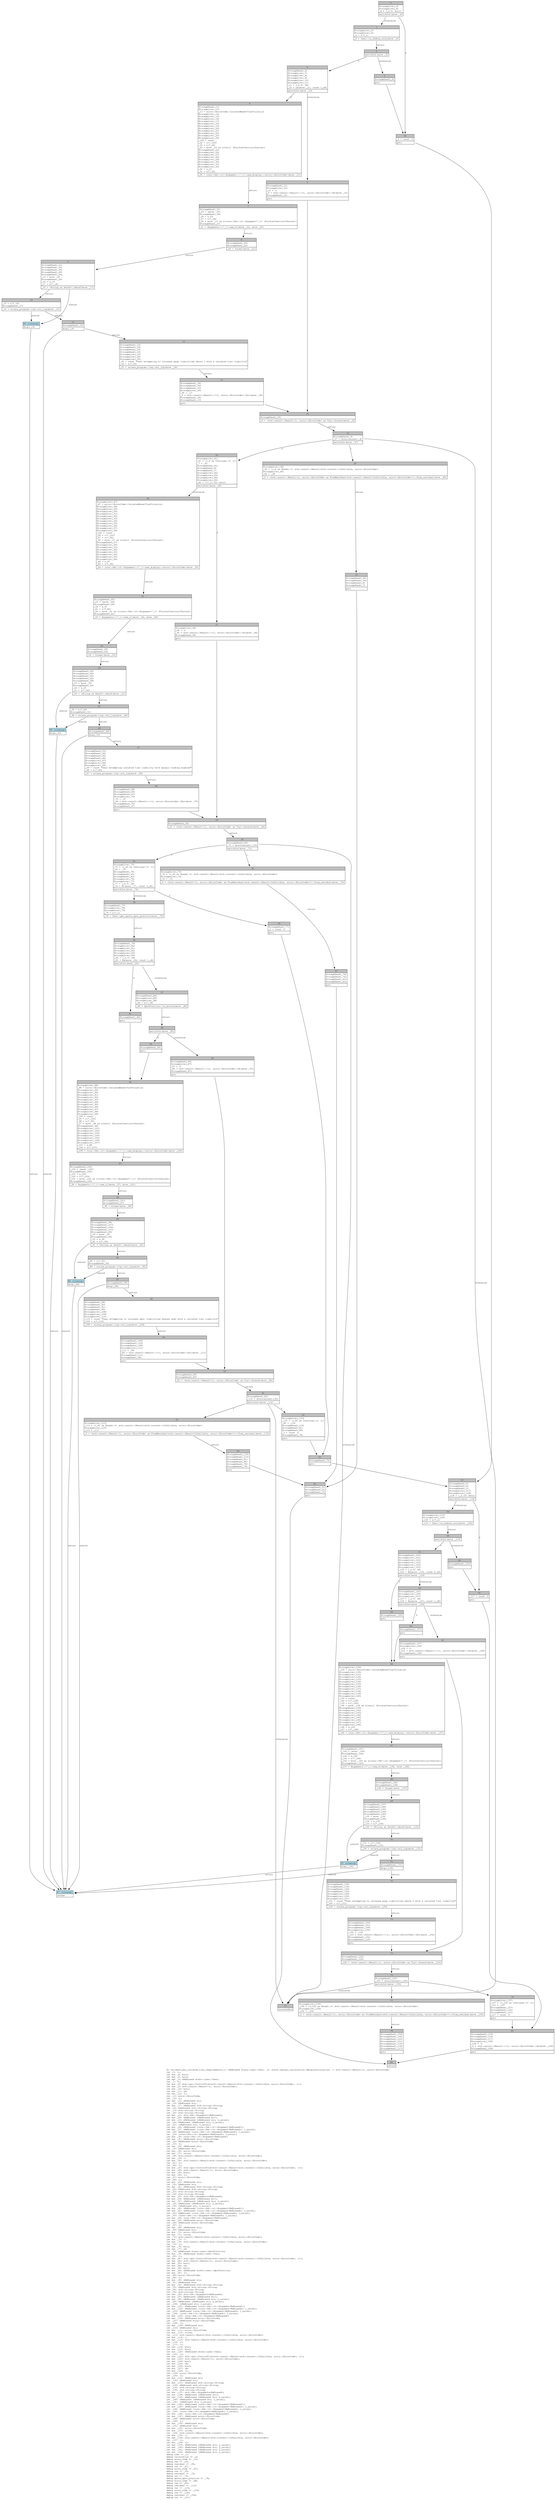 digraph Mir_0_2465 {
    graph [fontname="Courier, monospace"];
    node [fontname="Courier, monospace"];
    edge [fontname="Courier, monospace"];
    label=<fn validate_any_isolated_tier_requirements(_1: &amp;ReErased state::user::User, _2: state::margin_calculation::MarginCalculation) -&gt; std::result::Result&lt;(), error::ErrorCode&gt;<br align="left"/>let _3: ();<br align="left"/>let mut _4: bool;<br align="left"/>let mut _5: bool;<br align="left"/>let mut _6: &amp;ReErased state::user::User;<br align="left"/>let _7: ();<br align="left"/>let mut _8: std::ops::ControlFlow&lt;std::result::Result&lt;std::convert::Infallible, error::ErrorCode&gt;, ()&gt;;<br align="left"/>let mut _9: std::result::Result&lt;(), error::ErrorCode&gt;;<br align="left"/>let mut _10: bool;<br align="left"/>let mut _11: u8;<br align="left"/>let mut _12: ();<br align="left"/>let _13: error::ErrorCode;<br align="left"/>let _14: ();<br align="left"/>let mut _15: &amp;ReErased str;<br align="left"/>let _16: &amp;ReErased str;<br align="left"/>let mut _17: &amp;ReErased std::string::String;<br align="left"/>let _18: &amp;ReErased std::string::String;<br align="left"/>let _19: std::string::String;<br align="left"/>let _20: std::string::String;<br align="left"/>let mut _21: std::fmt::Arguments&lt;ReErased&gt;;<br align="left"/>let mut _22: &amp;ReErased [&amp;ReErased str];<br align="left"/>let mut _23: &amp;ReErased [&amp;ReErased str; 2_usize];<br align="left"/>let _24: &amp;ReErased [&amp;ReErased str; 2_usize];<br align="left"/>let _25: [&amp;ReErased str; 2_usize];<br align="left"/>let mut _26: &amp;ReErased [core::fmt::rt::Argument&lt;ReErased&gt;];<br align="left"/>let mut _27: &amp;ReErased [core::fmt::rt::Argument&lt;ReErased&gt;; 1_usize];<br align="left"/>let _28: &amp;ReErased [core::fmt::rt::Argument&lt;ReErased&gt;; 1_usize];<br align="left"/>let _29: [core::fmt::rt::Argument&lt;ReErased&gt;; 1_usize];<br align="left"/>let mut _30: core::fmt::rt::Argument&lt;ReErased&gt;;<br align="left"/>let mut _31: &amp;ReErased error::ErrorCode;<br align="left"/>let _32: &amp;ReErased error::ErrorCode;<br align="left"/>let _33: ();<br align="left"/>let mut _34: &amp;ReErased str;<br align="left"/>let _35: &amp;ReErased str;<br align="left"/>let mut _36: error::ErrorCode;<br align="left"/>let mut _37: isize;<br align="left"/>let _38: std::result::Result&lt;std::convert::Infallible, error::ErrorCode&gt;;<br align="left"/>let mut _39: !;<br align="left"/>let mut _40: std::result::Result&lt;std::convert::Infallible, error::ErrorCode&gt;;<br align="left"/>let _41: ();<br align="left"/>let _42: ();<br align="left"/>let mut _43: std::ops::ControlFlow&lt;std::result::Result&lt;std::convert::Infallible, error::ErrorCode&gt;, ()&gt;;<br align="left"/>let mut _44: std::result::Result&lt;(), error::ErrorCode&gt;;<br align="left"/>let mut _45: bool;<br align="left"/>let mut _46: ();<br align="left"/>let _47: error::ErrorCode;<br align="left"/>let _48: ();<br align="left"/>let mut _49: &amp;ReErased str;<br align="left"/>let _50: &amp;ReErased str;<br align="left"/>let mut _51: &amp;ReErased std::string::String;<br align="left"/>let _52: &amp;ReErased std::string::String;<br align="left"/>let _53: std::string::String;<br align="left"/>let _54: std::string::String;<br align="left"/>let mut _55: std::fmt::Arguments&lt;ReErased&gt;;<br align="left"/>let mut _56: &amp;ReErased [&amp;ReErased str];<br align="left"/>let mut _57: &amp;ReErased [&amp;ReErased str; 2_usize];<br align="left"/>let _58: &amp;ReErased [&amp;ReErased str; 2_usize];<br align="left"/>let _59: [&amp;ReErased str; 2_usize];<br align="left"/>let mut _60: &amp;ReErased [core::fmt::rt::Argument&lt;ReErased&gt;];<br align="left"/>let mut _61: &amp;ReErased [core::fmt::rt::Argument&lt;ReErased&gt;; 1_usize];<br align="left"/>let _62: &amp;ReErased [core::fmt::rt::Argument&lt;ReErased&gt;; 1_usize];<br align="left"/>let _63: [core::fmt::rt::Argument&lt;ReErased&gt;; 1_usize];<br align="left"/>let mut _64: core::fmt::rt::Argument&lt;ReErased&gt;;<br align="left"/>let mut _65: &amp;ReErased error::ErrorCode;<br align="left"/>let _66: &amp;ReErased error::ErrorCode;<br align="left"/>let _67: ();<br align="left"/>let mut _68: &amp;ReErased str;<br align="left"/>let _69: &amp;ReErased str;<br align="left"/>let mut _70: error::ErrorCode;<br align="left"/>let mut _71: isize;<br align="left"/>let _72: std::result::Result&lt;std::convert::Infallible, error::ErrorCode&gt;;<br align="left"/>let mut _73: !;<br align="left"/>let mut _74: std::result::Result&lt;std::convert::Infallible, error::ErrorCode&gt;;<br align="left"/>let _75: ();<br align="left"/>let mut _76: bool;<br align="left"/>let mut _77: u8;<br align="left"/>let _78: &amp;ReErased state::user::SpotPosition;<br align="left"/>let mut _79: &amp;ReErased state::user::User;<br align="left"/>let _80: ();<br align="left"/>let mut _81: std::ops::ControlFlow&lt;std::result::Result&lt;std::convert::Infallible, error::ErrorCode&gt;, ()&gt;;<br align="left"/>let mut _82: std::result::Result&lt;(), error::ErrorCode&gt;;<br align="left"/>let mut _83: bool;<br align="left"/>let mut _84: u8;<br align="left"/>let mut _85: bool;<br align="left"/>let mut _86: &amp;ReErased state::user::SpotPosition;<br align="left"/>let mut _87: ();<br align="left"/>let _88: error::ErrorCode;<br align="left"/>let _89: ();<br align="left"/>let mut _90: &amp;ReErased str;<br align="left"/>let _91: &amp;ReErased str;<br align="left"/>let mut _92: &amp;ReErased std::string::String;<br align="left"/>let _93: &amp;ReErased std::string::String;<br align="left"/>let _94: std::string::String;<br align="left"/>let _95: std::string::String;<br align="left"/>let mut _96: std::fmt::Arguments&lt;ReErased&gt;;<br align="left"/>let mut _97: &amp;ReErased [&amp;ReErased str];<br align="left"/>let mut _98: &amp;ReErased [&amp;ReErased str; 2_usize];<br align="left"/>let _99: &amp;ReErased [&amp;ReErased str; 2_usize];<br align="left"/>let _100: [&amp;ReErased str; 2_usize];<br align="left"/>let mut _101: &amp;ReErased [core::fmt::rt::Argument&lt;ReErased&gt;];<br align="left"/>let mut _102: &amp;ReErased [core::fmt::rt::Argument&lt;ReErased&gt;; 1_usize];<br align="left"/>let _103: &amp;ReErased [core::fmt::rt::Argument&lt;ReErased&gt;; 1_usize];<br align="left"/>let _104: [core::fmt::rt::Argument&lt;ReErased&gt;; 1_usize];<br align="left"/>let mut _105: core::fmt::rt::Argument&lt;ReErased&gt;;<br align="left"/>let mut _106: &amp;ReErased error::ErrorCode;<br align="left"/>let _107: &amp;ReErased error::ErrorCode;<br align="left"/>let _108: ();<br align="left"/>let mut _109: &amp;ReErased str;<br align="left"/>let _110: &amp;ReErased str;<br align="left"/>let mut _111: error::ErrorCode;<br align="left"/>let mut _112: isize;<br align="left"/>let _113: std::result::Result&lt;std::convert::Infallible, error::ErrorCode&gt;;<br align="left"/>let mut _114: !;<br align="left"/>let mut _115: std::result::Result&lt;std::convert::Infallible, error::ErrorCode&gt;;<br align="left"/>let _116: ();<br align="left"/>let _117: ();<br align="left"/>let mut _118: bool;<br align="left"/>let mut _119: bool;<br align="left"/>let mut _120: &amp;ReErased state::user::User;<br align="left"/>let _121: ();<br align="left"/>let mut _122: std::ops::ControlFlow&lt;std::result::Result&lt;std::convert::Infallible, error::ErrorCode&gt;, ()&gt;;<br align="left"/>let mut _123: std::result::Result&lt;(), error::ErrorCode&gt;;<br align="left"/>let mut _124: bool;<br align="left"/>let mut _125: u8;<br align="left"/>let mut _126: bool;<br align="left"/>let mut _127: u8;<br align="left"/>let mut _128: ();<br align="left"/>let _129: error::ErrorCode;<br align="left"/>let _130: ();<br align="left"/>let mut _131: &amp;ReErased str;<br align="left"/>let _132: &amp;ReErased str;<br align="left"/>let mut _133: &amp;ReErased std::string::String;<br align="left"/>let _134: &amp;ReErased std::string::String;<br align="left"/>let _135: std::string::String;<br align="left"/>let _136: std::string::String;<br align="left"/>let mut _137: std::fmt::Arguments&lt;ReErased&gt;;<br align="left"/>let mut _138: &amp;ReErased [&amp;ReErased str];<br align="left"/>let mut _139: &amp;ReErased [&amp;ReErased str; 2_usize];<br align="left"/>let _140: &amp;ReErased [&amp;ReErased str; 2_usize];<br align="left"/>let _141: [&amp;ReErased str; 2_usize];<br align="left"/>let mut _142: &amp;ReErased [core::fmt::rt::Argument&lt;ReErased&gt;];<br align="left"/>let mut _143: &amp;ReErased [core::fmt::rt::Argument&lt;ReErased&gt;; 1_usize];<br align="left"/>let _144: &amp;ReErased [core::fmt::rt::Argument&lt;ReErased&gt;; 1_usize];<br align="left"/>let _145: [core::fmt::rt::Argument&lt;ReErased&gt;; 1_usize];<br align="left"/>let mut _146: core::fmt::rt::Argument&lt;ReErased&gt;;<br align="left"/>let mut _147: &amp;ReErased error::ErrorCode;<br align="left"/>let _148: &amp;ReErased error::ErrorCode;<br align="left"/>let _149: ();<br align="left"/>let mut _150: &amp;ReErased str;<br align="left"/>let _151: &amp;ReErased str;<br align="left"/>let mut _152: error::ErrorCode;<br align="left"/>let mut _153: isize;<br align="left"/>let _154: std::result::Result&lt;std::convert::Infallible, error::ErrorCode&gt;;<br align="left"/>let mut _155: !;<br align="left"/>let mut _156: std::result::Result&lt;std::convert::Infallible, error::ErrorCode&gt;;<br align="left"/>let _157: ();<br align="left"/>let mut _158: ();<br align="left"/>let mut _159: &amp;ReErased [&amp;ReErased str; 2_usize];<br align="left"/>let mut _160: &amp;ReErased [&amp;ReErased str; 2_usize];<br align="left"/>let mut _161: &amp;ReErased [&amp;ReErased str; 2_usize];<br align="left"/>let mut _162: &amp;ReErased [&amp;ReErased str; 2_usize];<br align="left"/>debug user =&gt; _1;<br align="left"/>debug calculation =&gt; _2;<br align="left"/>debug error_code =&gt; _13;<br align="left"/>debug res =&gt; _20;<br align="left"/>debug residual =&gt; _38;<br align="left"/>debug val =&gt; _41;<br align="left"/>debug error_code =&gt; _47;<br align="left"/>debug res =&gt; _54;<br align="left"/>debug residual =&gt; _72;<br align="left"/>debug val =&gt; _75;<br align="left"/>debug quote_spot_position =&gt; _78;<br align="left"/>debug error_code =&gt; _88;<br align="left"/>debug res =&gt; _95;<br align="left"/>debug residual =&gt; _113;<br align="left"/>debug val =&gt; _116;<br align="left"/>debug error_code =&gt; _129;<br align="left"/>debug res =&gt; _136;<br align="left"/>debug residual =&gt; _154;<br align="left"/>debug val =&gt; _157;<br align="left"/>>;
    bb0__0_2465 [shape="none", label=<<table border="0" cellborder="1" cellspacing="0"><tr><td bgcolor="gray" align="center" colspan="1">0</td></tr><tr><td align="left" balign="left">StorageLive(_3)<br/>StorageLive(_4)<br/>_4 = (_2.9: bool)<br/></td></tr><tr><td align="left">switchInt(move _4)</td></tr></table>>];
    bb1__0_2465 [shape="none", label=<<table border="0" cellborder="1" cellspacing="0"><tr><td bgcolor="gray" align="center" colspan="1">1</td></tr><tr><td align="left" balign="left">StorageLive(_5)<br/>StorageLive(_6)<br/>_6 = &amp;(*_1)<br/></td></tr><tr><td align="left">_5 = User::is_reduce_only(move _6)</td></tr></table>>];
    bb2__0_2465 [shape="none", label=<<table border="0" cellborder="1" cellspacing="0"><tr><td bgcolor="gray" align="center" colspan="1">2</td></tr><tr><td align="left">switchInt(move _5)</td></tr></table>>];
    bb3__0_2465 [shape="none", label=<<table border="0" cellborder="1" cellspacing="0"><tr><td bgcolor="gray" align="center" colspan="1">3</td></tr><tr><td align="left" balign="left">StorageDead(_6)<br/></td></tr><tr><td align="left">goto</td></tr></table>>];
    bb4__0_2465 [shape="none", label=<<table border="0" cellborder="1" cellspacing="0"><tr><td bgcolor="gray" align="center" colspan="1">4</td></tr><tr><td align="left" balign="left">StorageDead(_6)<br/>StorageLive(_7)<br/>StorageLive(_8)<br/>StorageLive(_9)<br/>StorageLive(_10)<br/>StorageLive(_11)<br/>_11 = (_2.6: u8)<br/>_10 = Le(move _11, const 1_u8)<br/></td></tr><tr><td align="left">switchInt(move _10)</td></tr></table>>];
    bb5__0_2465 [shape="none", label=<<table border="0" cellborder="1" cellspacing="0"><tr><td bgcolor="gray" align="center" colspan="1">5</td></tr><tr><td align="left" balign="left">StorageDead(_11)<br/>StorageLive(_12)<br/>_12 = ()<br/>_9 = std::result::Result::&lt;(), error::ErrorCode&gt;::Ok(move _12)<br/>StorageDead(_12)<br/></td></tr><tr><td align="left">goto</td></tr></table>>];
    bb6__0_2465 [shape="none", label=<<table border="0" cellborder="1" cellspacing="0"><tr><td bgcolor="gray" align="center" colspan="1">6</td></tr><tr><td align="left" balign="left">StorageDead(_11)<br/>StorageLive(_13)<br/>_13 = error::ErrorCode::IsolatedAssetTierViolation<br/>StorageLive(_14)<br/>StorageLive(_15)<br/>StorageLive(_16)<br/>StorageLive(_17)<br/>StorageLive(_18)<br/>StorageLive(_19)<br/>StorageLive(_20)<br/>StorageLive(_21)<br/>StorageLive(_22)<br/>StorageLive(_23)<br/>StorageLive(_24)<br/>_162 = const _<br/>_24 = &amp;(*_162)<br/>_23 = &amp;(*_24)<br/>_22 = move _23 as &amp;[&amp;str] (PointerCoercion(Unsize))<br/>StorageDead(_23)<br/>StorageLive(_26)<br/>StorageLive(_27)<br/>StorageLive(_28)<br/>StorageLive(_29)<br/>StorageLive(_30)<br/>StorageLive(_31)<br/>StorageLive(_32)<br/>_32 = &amp;_13<br/>_31 = &amp;(*_32)<br/></td></tr><tr><td align="left">_30 = core::fmt::rt::Argument::&lt;'_&gt;::new_display::&lt;error::ErrorCode&gt;(move _31)</td></tr></table>>];
    bb7__0_2465 [shape="none", label=<<table border="0" cellborder="1" cellspacing="0"><tr><td bgcolor="gray" align="center" colspan="1">7</td></tr><tr><td align="left" balign="left">StorageDead(_31)<br/>_29 = [move _30]<br/>StorageDead(_30)<br/>_28 = &amp;_29<br/>_27 = &amp;(*_28)<br/>_26 = move _27 as &amp;[core::fmt::rt::Argument&lt;'_&gt;] (PointerCoercion(Unsize))<br/>StorageDead(_27)<br/></td></tr><tr><td align="left">_21 = Arguments::&lt;'_&gt;::new_v1(move _22, move _26)</td></tr></table>>];
    bb8__0_2465 [shape="none", label=<<table border="0" cellborder="1" cellspacing="0"><tr><td bgcolor="gray" align="center" colspan="1">8</td></tr><tr><td align="left" balign="left">StorageDead(_26)<br/>StorageDead(_22)<br/></td></tr><tr><td align="left">_20 = format(move _21)</td></tr></table>>];
    bb9__0_2465 [shape="none", label=<<table border="0" cellborder="1" cellspacing="0"><tr><td bgcolor="gray" align="center" colspan="1">9</td></tr><tr><td align="left" balign="left">StorageDead(_21)<br/>StorageDead(_32)<br/>StorageDead(_29)<br/>StorageDead(_28)<br/>StorageDead(_24)<br/>_19 = move _20<br/>StorageDead(_20)<br/>_18 = &amp;_19<br/>_17 = &amp;(*_18)<br/></td></tr><tr><td align="left">_16 = &lt;String as Deref&gt;::deref(move _17)</td></tr></table>>];
    bb10__0_2465 [shape="none", label=<<table border="0" cellborder="1" cellspacing="0"><tr><td bgcolor="gray" align="center" colspan="1">10</td></tr><tr><td align="left" balign="left">_15 = &amp;(*_16)<br/>StorageDead(_17)<br/></td></tr><tr><td align="left">_14 = solana_program::log::sol_log(move _15)</td></tr></table>>];
    bb11__0_2465 [shape="none", label=<<table border="0" cellborder="1" cellspacing="0"><tr><td bgcolor="gray" align="center" colspan="1">11</td></tr><tr><td align="left" balign="left">StorageDead(_15)<br/></td></tr><tr><td align="left">drop(_19)</td></tr></table>>];
    bb12__0_2465 [shape="none", label=<<table border="0" cellborder="1" cellspacing="0"><tr><td bgcolor="gray" align="center" colspan="1">12</td></tr><tr><td align="left" balign="left">StorageDead(_19)<br/>StorageDead(_18)<br/>StorageDead(_16)<br/>StorageDead(_14)<br/>StorageLive(_33)<br/>StorageLive(_34)<br/>StorageLive(_35)<br/>_35 = const &quot;User attempting to increase perp liabilities above 1 with a isolated tier liability&quot;<br/>_34 = &amp;(*_35)<br/></td></tr><tr><td align="left">_33 = solana_program::log::sol_log(move _34)</td></tr></table>>];
    bb13__0_2465 [shape="none", label=<<table border="0" cellborder="1" cellspacing="0"><tr><td bgcolor="gray" align="center" colspan="1">13</td></tr><tr><td align="left" balign="left">StorageDead(_34)<br/>StorageDead(_35)<br/>StorageDead(_33)<br/>StorageLive(_36)<br/>_36 = _13<br/>_9 = std::result::Result::&lt;(), error::ErrorCode&gt;::Err(move _36)<br/>StorageDead(_36)<br/>StorageDead(_13)<br/></td></tr><tr><td align="left">goto</td></tr></table>>];
    bb14__0_2465 [shape="none", label=<<table border="0" cellborder="1" cellspacing="0"><tr><td bgcolor="gray" align="center" colspan="1">14</td></tr><tr><td align="left" balign="left">StorageDead(_10)<br/></td></tr><tr><td align="left">_8 = &lt;std::result::Result&lt;(), error::ErrorCode&gt; as Try&gt;::branch(move _9)</td></tr></table>>];
    bb15__0_2465 [shape="none", label=<<table border="0" cellborder="1" cellspacing="0"><tr><td bgcolor="gray" align="center" colspan="1">15</td></tr><tr><td align="left" balign="left">StorageDead(_9)<br/>_37 = discriminant(_8)<br/></td></tr><tr><td align="left">switchInt(move _37)</td></tr></table>>];
    bb16__0_2465 [shape="none", label=<<table border="0" cellborder="1" cellspacing="0"><tr><td bgcolor="gray" align="center" colspan="1">16</td></tr><tr><td align="left" balign="left">StorageLive(_41)<br/>_41 = ((_8 as Continue).0: ())<br/>_7 = _41<br/>StorageDead(_41)<br/>StorageDead(_8)<br/>StorageDead(_7)<br/>StorageLive(_42)<br/>StorageLive(_43)<br/>StorageLive(_44)<br/>StorageLive(_45)<br/>_45 = ((*_1).20: bool)<br/></td></tr><tr><td align="left">switchInt(move _45)</td></tr></table>>];
    bb17__0_2465 [shape="none", label=<<table border="0" cellborder="1" cellspacing="0"><tr><td bgcolor="gray" align="center" colspan="1">17</td></tr><tr><td align="left">unreachable</td></tr></table>>];
    bb18__0_2465 [shape="none", label=<<table border="0" cellborder="1" cellspacing="0"><tr><td bgcolor="gray" align="center" colspan="1">18</td></tr><tr><td align="left" balign="left">StorageLive(_38)<br/>_38 = ((_8 as Break).0: std::result::Result&lt;std::convert::Infallible, error::ErrorCode&gt;)<br/>StorageLive(_40)<br/>_40 = _38<br/></td></tr><tr><td align="left">_0 = &lt;std::result::Result&lt;(), error::ErrorCode&gt; as FromResidual&lt;std::result::Result&lt;Infallible, error::ErrorCode&gt;&gt;&gt;::from_residual(move _40)</td></tr></table>>];
    bb19__0_2465 [shape="none", label=<<table border="0" cellborder="1" cellspacing="0"><tr><td bgcolor="gray" align="center" colspan="1">19</td></tr><tr><td align="left" balign="left">StorageDead(_40)<br/>StorageDead(_38)<br/>StorageDead(_8)<br/>StorageDead(_7)<br/></td></tr><tr><td align="left">goto</td></tr></table>>];
    bb20__0_2465 [shape="none", label=<<table border="0" cellborder="1" cellspacing="0"><tr><td bgcolor="gray" align="center" colspan="1">20</td></tr><tr><td align="left" balign="left">StorageLive(_47)<br/>_47 = error::ErrorCode::IsolatedAssetTierViolation<br/>StorageLive(_48)<br/>StorageLive(_49)<br/>StorageLive(_50)<br/>StorageLive(_51)<br/>StorageLive(_52)<br/>StorageLive(_53)<br/>StorageLive(_54)<br/>StorageLive(_55)<br/>StorageLive(_56)<br/>StorageLive(_57)<br/>StorageLive(_58)<br/>_161 = const _<br/>_58 = &amp;(*_161)<br/>_57 = &amp;(*_58)<br/>_56 = move _57 as &amp;[&amp;str] (PointerCoercion(Unsize))<br/>StorageDead(_57)<br/>StorageLive(_60)<br/>StorageLive(_61)<br/>StorageLive(_62)<br/>StorageLive(_63)<br/>StorageLive(_64)<br/>StorageLive(_65)<br/>StorageLive(_66)<br/>_66 = &amp;_47<br/>_65 = &amp;(*_66)<br/></td></tr><tr><td align="left">_64 = core::fmt::rt::Argument::&lt;'_&gt;::new_display::&lt;error::ErrorCode&gt;(move _65)</td></tr></table>>];
    bb21__0_2465 [shape="none", label=<<table border="0" cellborder="1" cellspacing="0"><tr><td bgcolor="gray" align="center" colspan="1">21</td></tr><tr><td align="left" balign="left">StorageLive(_46)<br/>_46 = ()<br/>_44 = std::result::Result::&lt;(), error::ErrorCode&gt;::Ok(move _46)<br/>StorageDead(_46)<br/></td></tr><tr><td align="left">goto</td></tr></table>>];
    bb22__0_2465 [shape="none", label=<<table border="0" cellborder="1" cellspacing="0"><tr><td bgcolor="gray" align="center" colspan="1">22</td></tr><tr><td align="left" balign="left">StorageDead(_65)<br/>_63 = [move _64]<br/>StorageDead(_64)<br/>_62 = &amp;_63<br/>_61 = &amp;(*_62)<br/>_60 = move _61 as &amp;[core::fmt::rt::Argument&lt;'_&gt;] (PointerCoercion(Unsize))<br/>StorageDead(_61)<br/></td></tr><tr><td align="left">_55 = Arguments::&lt;'_&gt;::new_v1(move _56, move _60)</td></tr></table>>];
    bb23__0_2465 [shape="none", label=<<table border="0" cellborder="1" cellspacing="0"><tr><td bgcolor="gray" align="center" colspan="1">23</td></tr><tr><td align="left" balign="left">StorageDead(_60)<br/>StorageDead(_56)<br/></td></tr><tr><td align="left">_54 = format(move _55)</td></tr></table>>];
    bb24__0_2465 [shape="none", label=<<table border="0" cellborder="1" cellspacing="0"><tr><td bgcolor="gray" align="center" colspan="1">24</td></tr><tr><td align="left" balign="left">StorageDead(_55)<br/>StorageDead(_66)<br/>StorageDead(_63)<br/>StorageDead(_62)<br/>StorageDead(_58)<br/>_53 = move _54<br/>StorageDead(_54)<br/>_52 = &amp;_53<br/>_51 = &amp;(*_52)<br/></td></tr><tr><td align="left">_50 = &lt;String as Deref&gt;::deref(move _51)</td></tr></table>>];
    bb25__0_2465 [shape="none", label=<<table border="0" cellborder="1" cellspacing="0"><tr><td bgcolor="gray" align="center" colspan="1">25</td></tr><tr><td align="left" balign="left">_49 = &amp;(*_50)<br/>StorageDead(_51)<br/></td></tr><tr><td align="left">_48 = solana_program::log::sol_log(move _49)</td></tr></table>>];
    bb26__0_2465 [shape="none", label=<<table border="0" cellborder="1" cellspacing="0"><tr><td bgcolor="gray" align="center" colspan="1">26</td></tr><tr><td align="left" balign="left">StorageDead(_49)<br/></td></tr><tr><td align="left">drop(_53)</td></tr></table>>];
    bb27__0_2465 [shape="none", label=<<table border="0" cellborder="1" cellspacing="0"><tr><td bgcolor="gray" align="center" colspan="1">27</td></tr><tr><td align="left" balign="left">StorageDead(_53)<br/>StorageDead(_52)<br/>StorageDead(_50)<br/>StorageDead(_48)<br/>StorageLive(_67)<br/>StorageLive(_68)<br/>StorageLive(_69)<br/>_69 = const &quot;User attempting isolated tier liability with margin trading enabled&quot;<br/>_68 = &amp;(*_69)<br/></td></tr><tr><td align="left">_67 = solana_program::log::sol_log(move _68)</td></tr></table>>];
    bb28__0_2465 [shape="none", label=<<table border="0" cellborder="1" cellspacing="0"><tr><td bgcolor="gray" align="center" colspan="1">28</td></tr><tr><td align="left" balign="left">StorageDead(_68)<br/>StorageDead(_69)<br/>StorageDead(_67)<br/>StorageLive(_70)<br/>_70 = _47<br/>_44 = std::result::Result::&lt;(), error::ErrorCode&gt;::Err(move _70)<br/>StorageDead(_70)<br/>StorageDead(_47)<br/></td></tr><tr><td align="left">goto</td></tr></table>>];
    bb29__0_2465 [shape="none", label=<<table border="0" cellborder="1" cellspacing="0"><tr><td bgcolor="gray" align="center" colspan="1">29</td></tr><tr><td align="left" balign="left">StorageDead(_45)<br/></td></tr><tr><td align="left">_43 = &lt;std::result::Result&lt;(), error::ErrorCode&gt; as Try&gt;::branch(move _44)</td></tr></table>>];
    bb30__0_2465 [shape="none", label=<<table border="0" cellborder="1" cellspacing="0"><tr><td bgcolor="gray" align="center" colspan="1">30</td></tr><tr><td align="left" balign="left">StorageDead(_44)<br/>_71 = discriminant(_43)<br/></td></tr><tr><td align="left">switchInt(move _71)</td></tr></table>>];
    bb31__0_2465 [shape="none", label=<<table border="0" cellborder="1" cellspacing="0"><tr><td bgcolor="gray" align="center" colspan="1">31</td></tr><tr><td align="left" balign="left">StorageLive(_75)<br/>_75 = ((_43 as Continue).0: ())<br/>_42 = _75<br/>StorageDead(_75)<br/>StorageDead(_43)<br/>StorageDead(_42)<br/>StorageLive(_76)<br/>StorageLive(_77)<br/>_77 = (_2.5: u8)<br/>_76 = Gt(move _77, const 0_u8)<br/></td></tr><tr><td align="left">switchInt(move _76)</td></tr></table>>];
    bb32__0_2465 [shape="none", label=<<table border="0" cellborder="1" cellspacing="0"><tr><td bgcolor="gray" align="center" colspan="1">32</td></tr><tr><td align="left" balign="left">StorageLive(_72)<br/>_72 = ((_43 as Break).0: std::result::Result&lt;std::convert::Infallible, error::ErrorCode&gt;)<br/>StorageLive(_74)<br/>_74 = _72<br/></td></tr><tr><td align="left">_0 = &lt;std::result::Result&lt;(), error::ErrorCode&gt; as FromResidual&lt;std::result::Result&lt;Infallible, error::ErrorCode&gt;&gt;&gt;::from_residual(move _74)</td></tr></table>>];
    bb33__0_2465 [shape="none", label=<<table border="0" cellborder="1" cellspacing="0"><tr><td bgcolor="gray" align="center" colspan="1">33</td></tr><tr><td align="left" balign="left">StorageDead(_74)<br/>StorageDead(_72)<br/>StorageDead(_43)<br/>StorageDead(_42)<br/></td></tr><tr><td align="left">goto</td></tr></table>>];
    bb34__0_2465 [shape="none", label=<<table border="0" cellborder="1" cellspacing="0"><tr><td bgcolor="gray" align="center" colspan="1">34</td></tr><tr><td align="left" balign="left">StorageDead(_77)<br/>StorageLive(_78)<br/>StorageLive(_79)<br/>_79 = &amp;(*_1)<br/></td></tr><tr><td align="left">_78 = User::get_quote_spot_position(move _79)</td></tr></table>>];
    bb35__0_2465 [shape="none", label=<<table border="0" cellborder="1" cellspacing="0"><tr><td bgcolor="gray" align="center" colspan="1">35</td></tr><tr><td align="left" balign="left">StorageDead(_77)<br/>_3 = const ()<br/></td></tr><tr><td align="left">goto</td></tr></table>>];
    bb36__0_2465 [shape="none", label=<<table border="0" cellborder="1" cellspacing="0"><tr><td bgcolor="gray" align="center" colspan="1">36</td></tr><tr><td align="left" balign="left">StorageDead(_79)<br/>StorageLive(_80)<br/>StorageLive(_81)<br/>StorageLive(_82)<br/>StorageLive(_83)<br/>StorageLive(_84)<br/>_84 = (_2.5: u8)<br/>_83 = Eq(move _84, const 1_u8)<br/></td></tr><tr><td align="left">switchInt(move _83)</td></tr></table>>];
    bb37__0_2465 [shape="none", label=<<table border="0" cellborder="1" cellspacing="0"><tr><td bgcolor="gray" align="center" colspan="1">37</td></tr><tr><td align="left" balign="left">StorageDead(_84)<br/>StorageLive(_85)<br/>StorageLive(_86)<br/>_86 = &amp;(*_78)<br/></td></tr><tr><td align="left">_85 = SpotPosition::is_borrow(move _86)</td></tr></table>>];
    bb38__0_2465 [shape="none", label=<<table border="0" cellborder="1" cellspacing="0"><tr><td bgcolor="gray" align="center" colspan="1">38</td></tr><tr><td align="left">switchInt(move _85)</td></tr></table>>];
    bb39__0_2465 [shape="none", label=<<table border="0" cellborder="1" cellspacing="0"><tr><td bgcolor="gray" align="center" colspan="1">39</td></tr><tr><td align="left" balign="left">StorageDead(_86)<br/>StorageLive(_87)<br/>_87 = ()<br/>_82 = std::result::Result::&lt;(), error::ErrorCode&gt;::Ok(move _87)<br/>StorageDead(_87)<br/></td></tr><tr><td align="left">goto</td></tr></table>>];
    bb40__0_2465 [shape="none", label=<<table border="0" cellborder="1" cellspacing="0"><tr><td bgcolor="gray" align="center" colspan="1">40</td></tr><tr><td align="left" balign="left">StorageDead(_86)<br/></td></tr><tr><td align="left">goto</td></tr></table>>];
    bb41__0_2465 [shape="none", label=<<table border="0" cellborder="1" cellspacing="0"><tr><td bgcolor="gray" align="center" colspan="1">41</td></tr><tr><td align="left" balign="left">StorageDead(_84)<br/></td></tr><tr><td align="left">goto</td></tr></table>>];
    bb42__0_2465 [shape="none", label=<<table border="0" cellborder="1" cellspacing="0"><tr><td bgcolor="gray" align="center" colspan="1">42</td></tr><tr><td align="left" balign="left">StorageLive(_88)<br/>_88 = error::ErrorCode::IsolatedAssetTierViolation<br/>StorageLive(_89)<br/>StorageLive(_90)<br/>StorageLive(_91)<br/>StorageLive(_92)<br/>StorageLive(_93)<br/>StorageLive(_94)<br/>StorageLive(_95)<br/>StorageLive(_96)<br/>StorageLive(_97)<br/>StorageLive(_98)<br/>StorageLive(_99)<br/>_160 = const _<br/>_99 = &amp;(*_160)<br/>_98 = &amp;(*_99)<br/>_97 = move _98 as &amp;[&amp;str] (PointerCoercion(Unsize))<br/>StorageDead(_98)<br/>StorageLive(_101)<br/>StorageLive(_102)<br/>StorageLive(_103)<br/>StorageLive(_104)<br/>StorageLive(_105)<br/>StorageLive(_106)<br/>StorageLive(_107)<br/>_107 = &amp;_88<br/>_106 = &amp;(*_107)<br/></td></tr><tr><td align="left">_105 = core::fmt::rt::Argument::&lt;'_&gt;::new_display::&lt;error::ErrorCode&gt;(move _106)</td></tr></table>>];
    bb43__0_2465 [shape="none", label=<<table border="0" cellborder="1" cellspacing="0"><tr><td bgcolor="gray" align="center" colspan="1">43</td></tr><tr><td align="left" balign="left">StorageDead(_106)<br/>_104 = [move _105]<br/>StorageDead(_105)<br/>_103 = &amp;_104<br/>_102 = &amp;(*_103)<br/>_101 = move _102 as &amp;[core::fmt::rt::Argument&lt;'_&gt;] (PointerCoercion(Unsize))<br/>StorageDead(_102)<br/></td></tr><tr><td align="left">_96 = Arguments::&lt;'_&gt;::new_v1(move _97, move _101)</td></tr></table>>];
    bb44__0_2465 [shape="none", label=<<table border="0" cellborder="1" cellspacing="0"><tr><td bgcolor="gray" align="center" colspan="1">44</td></tr><tr><td align="left" balign="left">StorageDead(_101)<br/>StorageDead(_97)<br/></td></tr><tr><td align="left">_95 = format(move _96)</td></tr></table>>];
    bb45__0_2465 [shape="none", label=<<table border="0" cellborder="1" cellspacing="0"><tr><td bgcolor="gray" align="center" colspan="1">45</td></tr><tr><td align="left" balign="left">StorageDead(_96)<br/>StorageDead(_107)<br/>StorageDead(_104)<br/>StorageDead(_103)<br/>StorageDead(_99)<br/>_94 = move _95<br/>StorageDead(_95)<br/>_93 = &amp;_94<br/>_92 = &amp;(*_93)<br/></td></tr><tr><td align="left">_91 = &lt;String as Deref&gt;::deref(move _92)</td></tr></table>>];
    bb46__0_2465 [shape="none", label=<<table border="0" cellborder="1" cellspacing="0"><tr><td bgcolor="gray" align="center" colspan="1">46</td></tr><tr><td align="left" balign="left">_90 = &amp;(*_91)<br/>StorageDead(_92)<br/></td></tr><tr><td align="left">_89 = solana_program::log::sol_log(move _90)</td></tr></table>>];
    bb47__0_2465 [shape="none", label=<<table border="0" cellborder="1" cellspacing="0"><tr><td bgcolor="gray" align="center" colspan="1">47</td></tr><tr><td align="left" balign="left">StorageDead(_90)<br/></td></tr><tr><td align="left">drop(_94)</td></tr></table>>];
    bb48__0_2465 [shape="none", label=<<table border="0" cellborder="1" cellspacing="0"><tr><td bgcolor="gray" align="center" colspan="1">48</td></tr><tr><td align="left" balign="left">StorageDead(_94)<br/>StorageDead(_93)<br/>StorageDead(_91)<br/>StorageDead(_89)<br/>StorageLive(_108)<br/>StorageLive(_109)<br/>StorageLive(_110)<br/>_110 = const &quot;User attempting to increase spot liabilities beyond usdc with a isolated tier liability&quot;<br/>_109 = &amp;(*_110)<br/></td></tr><tr><td align="left">_108 = solana_program::log::sol_log(move _109)</td></tr></table>>];
    bb49__0_2465 [shape="none", label=<<table border="0" cellborder="1" cellspacing="0"><tr><td bgcolor="gray" align="center" colspan="1">49</td></tr><tr><td align="left" balign="left">StorageDead(_109)<br/>StorageDead(_110)<br/>StorageDead(_108)<br/>StorageLive(_111)<br/>_111 = _88<br/>_82 = std::result::Result::&lt;(), error::ErrorCode&gt;::Err(move _111)<br/>StorageDead(_111)<br/>StorageDead(_88)<br/></td></tr><tr><td align="left">goto</td></tr></table>>];
    bb50__0_2465 [shape="none", label=<<table border="0" cellborder="1" cellspacing="0"><tr><td bgcolor="gray" align="center" colspan="1">50</td></tr><tr><td align="left" balign="left">StorageDead(_85)<br/>StorageDead(_83)<br/></td></tr><tr><td align="left">_81 = &lt;std::result::Result&lt;(), error::ErrorCode&gt; as Try&gt;::branch(move _82)</td></tr></table>>];
    bb51__0_2465 [shape="none", label=<<table border="0" cellborder="1" cellspacing="0"><tr><td bgcolor="gray" align="center" colspan="1">51</td></tr><tr><td align="left" balign="left">StorageDead(_82)<br/>_112 = discriminant(_81)<br/></td></tr><tr><td align="left">switchInt(move _112)</td></tr></table>>];
    bb52__0_2465 [shape="none", label=<<table border="0" cellborder="1" cellspacing="0"><tr><td bgcolor="gray" align="center" colspan="1">52</td></tr><tr><td align="left" balign="left">StorageLive(_116)<br/>_116 = ((_81 as Continue).0: ())<br/>_80 = _116<br/>StorageDead(_116)<br/>StorageDead(_81)<br/>StorageDead(_80)<br/>_3 = const ()<br/>StorageDead(_78)<br/></td></tr><tr><td align="left">goto</td></tr></table>>];
    bb53__0_2465 [shape="none", label=<<table border="0" cellborder="1" cellspacing="0"><tr><td bgcolor="gray" align="center" colspan="1">53</td></tr><tr><td align="left" balign="left">StorageLive(_113)<br/>_113 = ((_81 as Break).0: std::result::Result&lt;std::convert::Infallible, error::ErrorCode&gt;)<br/>StorageLive(_115)<br/>_115 = _113<br/></td></tr><tr><td align="left">_0 = &lt;std::result::Result&lt;(), error::ErrorCode&gt; as FromResidual&lt;std::result::Result&lt;Infallible, error::ErrorCode&gt;&gt;&gt;::from_residual(move _115)</td></tr></table>>];
    bb54__0_2465 [shape="none", label=<<table border="0" cellborder="1" cellspacing="0"><tr><td bgcolor="gray" align="center" colspan="1">54</td></tr><tr><td align="left" balign="left">StorageDead(_115)<br/>StorageDead(_113)<br/>StorageDead(_81)<br/>StorageDead(_80)<br/>StorageDead(_78)<br/>StorageDead(_76)<br/></td></tr><tr><td align="left">goto</td></tr></table>>];
    bb55__0_2465 [shape="none", label=<<table border="0" cellborder="1" cellspacing="0"><tr><td bgcolor="gray" align="center" colspan="1">55</td></tr><tr><td align="left" balign="left">StorageDead(_76)<br/></td></tr><tr><td align="left">goto</td></tr></table>>];
    bb56__0_2465 [shape="none", label=<<table border="0" cellborder="1" cellspacing="0"><tr><td bgcolor="gray" align="center" colspan="1">56</td></tr><tr><td align="left" balign="left">_3 = const ()<br/></td></tr><tr><td align="left">goto</td></tr></table>>];
    bb57__0_2465 [shape="none", label=<<table border="0" cellborder="1" cellspacing="0"><tr><td bgcolor="gray" align="center" colspan="1">57</td></tr><tr><td align="left" balign="left">StorageDead(_5)<br/>StorageDead(_4)<br/>StorageDead(_3)<br/>StorageLive(_117)<br/>StorageLive(_118)<br/>_118 = (_2.10: bool)<br/></td></tr><tr><td align="left">switchInt(move _118)</td></tr></table>>];
    bb58__0_2465 [shape="none", label=<<table border="0" cellborder="1" cellspacing="0"><tr><td bgcolor="gray" align="center" colspan="1">58</td></tr><tr><td align="left" balign="left">StorageLive(_119)<br/>StorageLive(_120)<br/>_120 = &amp;(*_1)<br/></td></tr><tr><td align="left">_119 = User::is_reduce_only(move _120)</td></tr></table>>];
    bb59__0_2465 [shape="none", label=<<table border="0" cellborder="1" cellspacing="0"><tr><td bgcolor="gray" align="center" colspan="1">59</td></tr><tr><td align="left">switchInt(move _119)</td></tr></table>>];
    bb60__0_2465 [shape="none", label=<<table border="0" cellborder="1" cellspacing="0"><tr><td bgcolor="gray" align="center" colspan="1">60</td></tr><tr><td align="left" balign="left">StorageDead(_120)<br/></td></tr><tr><td align="left">goto</td></tr></table>>];
    bb61__0_2465 [shape="none", label=<<table border="0" cellborder="1" cellspacing="0"><tr><td bgcolor="gray" align="center" colspan="1">61</td></tr><tr><td align="left" balign="left">StorageDead(_120)<br/>StorageLive(_121)<br/>StorageLive(_122)<br/>StorageLive(_123)<br/>StorageLive(_124)<br/>StorageLive(_125)<br/>_125 = (_2.6: u8)<br/>_124 = Eq(move _125, const 0_u8)<br/></td></tr><tr><td align="left">switchInt(move _124)</td></tr></table>>];
    bb62__0_2465 [shape="none", label=<<table border="0" cellborder="1" cellspacing="0"><tr><td bgcolor="gray" align="center" colspan="1">62</td></tr><tr><td align="left" balign="left">StorageDead(_125)<br/>StorageLive(_126)<br/>StorageLive(_127)<br/>_127 = (_2.5: u8)<br/>_126 = Eq(move _127, const 1_u8)<br/></td></tr><tr><td align="left">switchInt(move _126)</td></tr></table>>];
    bb63__0_2465 [shape="none", label=<<table border="0" cellborder="1" cellspacing="0"><tr><td bgcolor="gray" align="center" colspan="1">63</td></tr><tr><td align="left" balign="left">StorageDead(_127)<br/>StorageLive(_128)<br/>_128 = ()<br/>_123 = std::result::Result::&lt;(), error::ErrorCode&gt;::Ok(move _128)<br/>StorageDead(_128)<br/></td></tr><tr><td align="left">goto</td></tr></table>>];
    bb64__0_2465 [shape="none", label=<<table border="0" cellborder="1" cellspacing="0"><tr><td bgcolor="gray" align="center" colspan="1">64</td></tr><tr><td align="left" balign="left">StorageDead(_127)<br/></td></tr><tr><td align="left">goto</td></tr></table>>];
    bb65__0_2465 [shape="none", label=<<table border="0" cellborder="1" cellspacing="0"><tr><td bgcolor="gray" align="center" colspan="1">65</td></tr><tr><td align="left" balign="left">StorageDead(_125)<br/></td></tr><tr><td align="left">goto</td></tr></table>>];
    bb66__0_2465 [shape="none", label=<<table border="0" cellborder="1" cellspacing="0"><tr><td bgcolor="gray" align="center" colspan="1">66</td></tr><tr><td align="left" balign="left">StorageLive(_129)<br/>_129 = error::ErrorCode::IsolatedAssetTierViolation<br/>StorageLive(_130)<br/>StorageLive(_131)<br/>StorageLive(_132)<br/>StorageLive(_133)<br/>StorageLive(_134)<br/>StorageLive(_135)<br/>StorageLive(_136)<br/>StorageLive(_137)<br/>StorageLive(_138)<br/>StorageLive(_139)<br/>StorageLive(_140)<br/>_159 = const _<br/>_140 = &amp;(*_159)<br/>_139 = &amp;(*_140)<br/>_138 = move _139 as &amp;[&amp;str] (PointerCoercion(Unsize))<br/>StorageDead(_139)<br/>StorageLive(_142)<br/>StorageLive(_143)<br/>StorageLive(_144)<br/>StorageLive(_145)<br/>StorageLive(_146)<br/>StorageLive(_147)<br/>StorageLive(_148)<br/>_148 = &amp;_129<br/>_147 = &amp;(*_148)<br/></td></tr><tr><td align="left">_146 = core::fmt::rt::Argument::&lt;'_&gt;::new_display::&lt;error::ErrorCode&gt;(move _147)</td></tr></table>>];
    bb67__0_2465 [shape="none", label=<<table border="0" cellborder="1" cellspacing="0"><tr><td bgcolor="gray" align="center" colspan="1">67</td></tr><tr><td align="left" balign="left">StorageDead(_147)<br/>_145 = [move _146]<br/>StorageDead(_146)<br/>_144 = &amp;_145<br/>_143 = &amp;(*_144)<br/>_142 = move _143 as &amp;[core::fmt::rt::Argument&lt;'_&gt;] (PointerCoercion(Unsize))<br/>StorageDead(_143)<br/></td></tr><tr><td align="left">_137 = Arguments::&lt;'_&gt;::new_v1(move _138, move _142)</td></tr></table>>];
    bb68__0_2465 [shape="none", label=<<table border="0" cellborder="1" cellspacing="0"><tr><td bgcolor="gray" align="center" colspan="1">68</td></tr><tr><td align="left" balign="left">StorageDead(_142)<br/>StorageDead(_138)<br/></td></tr><tr><td align="left">_136 = format(move _137)</td></tr></table>>];
    bb69__0_2465 [shape="none", label=<<table border="0" cellborder="1" cellspacing="0"><tr><td bgcolor="gray" align="center" colspan="1">69</td></tr><tr><td align="left" balign="left">StorageDead(_137)<br/>StorageDead(_148)<br/>StorageDead(_145)<br/>StorageDead(_144)<br/>StorageDead(_140)<br/>_135 = move _136<br/>StorageDead(_136)<br/>_134 = &amp;_135<br/>_133 = &amp;(*_134)<br/></td></tr><tr><td align="left">_132 = &lt;String as Deref&gt;::deref(move _133)</td></tr></table>>];
    bb70__0_2465 [shape="none", label=<<table border="0" cellborder="1" cellspacing="0"><tr><td bgcolor="gray" align="center" colspan="1">70</td></tr><tr><td align="left" balign="left">_131 = &amp;(*_132)<br/>StorageDead(_133)<br/></td></tr><tr><td align="left">_130 = solana_program::log::sol_log(move _131)</td></tr></table>>];
    bb71__0_2465 [shape="none", label=<<table border="0" cellborder="1" cellspacing="0"><tr><td bgcolor="gray" align="center" colspan="1">71</td></tr><tr><td align="left" balign="left">StorageDead(_131)<br/></td></tr><tr><td align="left">drop(_135)</td></tr></table>>];
    bb72__0_2465 [shape="none", label=<<table border="0" cellborder="1" cellspacing="0"><tr><td bgcolor="gray" align="center" colspan="1">72</td></tr><tr><td align="left" balign="left">StorageDead(_135)<br/>StorageDead(_134)<br/>StorageDead(_132)<br/>StorageDead(_130)<br/>StorageLive(_149)<br/>StorageLive(_150)<br/>StorageLive(_151)<br/>_151 = const &quot;User attempting to increase perp liabilities above 0 with a isolated tier liability&quot;<br/>_150 = &amp;(*_151)<br/></td></tr><tr><td align="left">_149 = solana_program::log::sol_log(move _150)</td></tr></table>>];
    bb73__0_2465 [shape="none", label=<<table border="0" cellborder="1" cellspacing="0"><tr><td bgcolor="gray" align="center" colspan="1">73</td></tr><tr><td align="left" balign="left">StorageDead(_150)<br/>StorageDead(_151)<br/>StorageDead(_149)<br/>StorageLive(_152)<br/>_152 = _129<br/>_123 = std::result::Result::&lt;(), error::ErrorCode&gt;::Err(move _152)<br/>StorageDead(_152)<br/>StorageDead(_129)<br/></td></tr><tr><td align="left">goto</td></tr></table>>];
    bb74__0_2465 [shape="none", label=<<table border="0" cellborder="1" cellspacing="0"><tr><td bgcolor="gray" align="center" colspan="1">74</td></tr><tr><td align="left" balign="left">StorageDead(_126)<br/>StorageDead(_124)<br/></td></tr><tr><td align="left">_122 = &lt;std::result::Result&lt;(), error::ErrorCode&gt; as Try&gt;::branch(move _123)</td></tr></table>>];
    bb75__0_2465 [shape="none", label=<<table border="0" cellborder="1" cellspacing="0"><tr><td bgcolor="gray" align="center" colspan="1">75</td></tr><tr><td align="left" balign="left">StorageDead(_123)<br/>_153 = discriminant(_122)<br/></td></tr><tr><td align="left">switchInt(move _153)</td></tr></table>>];
    bb76__0_2465 [shape="none", label=<<table border="0" cellborder="1" cellspacing="0"><tr><td bgcolor="gray" align="center" colspan="1">76</td></tr><tr><td align="left" balign="left">StorageLive(_157)<br/>_157 = ((_122 as Continue).0: ())<br/>_121 = _157<br/>StorageDead(_157)<br/>StorageDead(_122)<br/>StorageDead(_121)<br/>_117 = const ()<br/></td></tr><tr><td align="left">goto</td></tr></table>>];
    bb77__0_2465 [shape="none", label=<<table border="0" cellborder="1" cellspacing="0"><tr><td bgcolor="gray" align="center" colspan="1">77</td></tr><tr><td align="left" balign="left">StorageLive(_154)<br/>_154 = ((_122 as Break).0: std::result::Result&lt;std::convert::Infallible, error::ErrorCode&gt;)<br/>StorageLive(_156)<br/>_156 = _154<br/></td></tr><tr><td align="left">_0 = &lt;std::result::Result&lt;(), error::ErrorCode&gt; as FromResidual&lt;std::result::Result&lt;Infallible, error::ErrorCode&gt;&gt;&gt;::from_residual(move _156)</td></tr></table>>];
    bb78__0_2465 [shape="none", label=<<table border="0" cellborder="1" cellspacing="0"><tr><td bgcolor="gray" align="center" colspan="1">78</td></tr><tr><td align="left" balign="left">StorageDead(_156)<br/>StorageDead(_154)<br/>StorageDead(_122)<br/>StorageDead(_121)<br/>StorageDead(_119)<br/>StorageDead(_118)<br/>StorageDead(_117)<br/></td></tr><tr><td align="left">goto</td></tr></table>>];
    bb79__0_2465 [shape="none", label=<<table border="0" cellborder="1" cellspacing="0"><tr><td bgcolor="gray" align="center" colspan="1">79</td></tr><tr><td align="left" balign="left">_117 = const ()<br/></td></tr><tr><td align="left">goto</td></tr></table>>];
    bb80__0_2465 [shape="none", label=<<table border="0" cellborder="1" cellspacing="0"><tr><td bgcolor="gray" align="center" colspan="1">80</td></tr><tr><td align="left" balign="left">StorageDead(_119)<br/>StorageDead(_118)<br/>StorageDead(_117)<br/>StorageLive(_158)<br/>_158 = ()<br/>_0 = std::result::Result::&lt;(), error::ErrorCode&gt;::Ok(move _158)<br/>StorageDead(_158)<br/></td></tr><tr><td align="left">goto</td></tr></table>>];
    bb81__0_2465 [shape="none", label=<<table border="0" cellborder="1" cellspacing="0"><tr><td bgcolor="gray" align="center" colspan="1">81</td></tr><tr><td align="left" balign="left">StorageDead(_5)<br/>StorageDead(_4)<br/>StorageDead(_3)<br/></td></tr><tr><td align="left">goto</td></tr></table>>];
    bb82__0_2465 [shape="none", label=<<table border="0" cellborder="1" cellspacing="0"><tr><td bgcolor="gray" align="center" colspan="1">82</td></tr><tr><td align="left">return</td></tr></table>>];
    bb83__0_2465 [shape="none", label=<<table border="0" cellborder="1" cellspacing="0"><tr><td bgcolor="lightblue" align="center" colspan="1">83 (cleanup)</td></tr><tr><td align="left">drop(_135)</td></tr></table>>];
    bb84__0_2465 [shape="none", label=<<table border="0" cellborder="1" cellspacing="0"><tr><td bgcolor="lightblue" align="center" colspan="1">84 (cleanup)</td></tr><tr><td align="left">drop(_94)</td></tr></table>>];
    bb85__0_2465 [shape="none", label=<<table border="0" cellborder="1" cellspacing="0"><tr><td bgcolor="lightblue" align="center" colspan="1">85 (cleanup)</td></tr><tr><td align="left">drop(_53)</td></tr></table>>];
    bb86__0_2465 [shape="none", label=<<table border="0" cellborder="1" cellspacing="0"><tr><td bgcolor="lightblue" align="center" colspan="1">86 (cleanup)</td></tr><tr><td align="left">drop(_19)</td></tr></table>>];
    bb87__0_2465 [shape="none", label=<<table border="0" cellborder="1" cellspacing="0"><tr><td bgcolor="lightblue" align="center" colspan="1">87 (cleanup)</td></tr><tr><td align="left">resume</td></tr></table>>];
    bb0__0_2465 -> bb56__0_2465 [label="0"];
    bb0__0_2465 -> bb1__0_2465 [label="otherwise"];
    bb1__0_2465 -> bb2__0_2465 [label="return"];
    bb2__0_2465 -> bb4__0_2465 [label="0"];
    bb2__0_2465 -> bb3__0_2465 [label="otherwise"];
    bb3__0_2465 -> bb56__0_2465 [label=""];
    bb4__0_2465 -> bb6__0_2465 [label="0"];
    bb4__0_2465 -> bb5__0_2465 [label="otherwise"];
    bb5__0_2465 -> bb14__0_2465 [label=""];
    bb6__0_2465 -> bb7__0_2465 [label="return"];
    bb7__0_2465 -> bb8__0_2465 [label="return"];
    bb8__0_2465 -> bb9__0_2465 [label="return"];
    bb9__0_2465 -> bb10__0_2465 [label="return"];
    bb9__0_2465 -> bb86__0_2465 [label="unwind"];
    bb10__0_2465 -> bb11__0_2465 [label="return"];
    bb10__0_2465 -> bb86__0_2465 [label="unwind"];
    bb11__0_2465 -> bb12__0_2465 [label="return"];
    bb11__0_2465 -> bb87__0_2465 [label="unwind"];
    bb12__0_2465 -> bb13__0_2465 [label="return"];
    bb13__0_2465 -> bb14__0_2465 [label=""];
    bb14__0_2465 -> bb15__0_2465 [label="return"];
    bb15__0_2465 -> bb16__0_2465 [label="0"];
    bb15__0_2465 -> bb18__0_2465 [label="1"];
    bb15__0_2465 -> bb17__0_2465 [label="otherwise"];
    bb16__0_2465 -> bb21__0_2465 [label="0"];
    bb16__0_2465 -> bb20__0_2465 [label="otherwise"];
    bb18__0_2465 -> bb19__0_2465 [label="return"];
    bb19__0_2465 -> bb81__0_2465 [label=""];
    bb20__0_2465 -> bb22__0_2465 [label="return"];
    bb21__0_2465 -> bb29__0_2465 [label=""];
    bb22__0_2465 -> bb23__0_2465 [label="return"];
    bb23__0_2465 -> bb24__0_2465 [label="return"];
    bb24__0_2465 -> bb25__0_2465 [label="return"];
    bb24__0_2465 -> bb85__0_2465 [label="unwind"];
    bb25__0_2465 -> bb26__0_2465 [label="return"];
    bb25__0_2465 -> bb85__0_2465 [label="unwind"];
    bb26__0_2465 -> bb27__0_2465 [label="return"];
    bb26__0_2465 -> bb87__0_2465 [label="unwind"];
    bb27__0_2465 -> bb28__0_2465 [label="return"];
    bb28__0_2465 -> bb29__0_2465 [label=""];
    bb29__0_2465 -> bb30__0_2465 [label="return"];
    bb30__0_2465 -> bb31__0_2465 [label="0"];
    bb30__0_2465 -> bb32__0_2465 [label="1"];
    bb30__0_2465 -> bb17__0_2465 [label="otherwise"];
    bb31__0_2465 -> bb35__0_2465 [label="0"];
    bb31__0_2465 -> bb34__0_2465 [label="otherwise"];
    bb32__0_2465 -> bb33__0_2465 [label="return"];
    bb33__0_2465 -> bb81__0_2465 [label=""];
    bb34__0_2465 -> bb36__0_2465 [label="return"];
    bb35__0_2465 -> bb55__0_2465 [label=""];
    bb36__0_2465 -> bb41__0_2465 [label="0"];
    bb36__0_2465 -> bb37__0_2465 [label="otherwise"];
    bb37__0_2465 -> bb38__0_2465 [label="return"];
    bb38__0_2465 -> bb40__0_2465 [label="0"];
    bb38__0_2465 -> bb39__0_2465 [label="otherwise"];
    bb39__0_2465 -> bb50__0_2465 [label=""];
    bb40__0_2465 -> bb42__0_2465 [label=""];
    bb41__0_2465 -> bb42__0_2465 [label=""];
    bb42__0_2465 -> bb43__0_2465 [label="return"];
    bb43__0_2465 -> bb44__0_2465 [label="return"];
    bb44__0_2465 -> bb45__0_2465 [label="return"];
    bb45__0_2465 -> bb46__0_2465 [label="return"];
    bb45__0_2465 -> bb84__0_2465 [label="unwind"];
    bb46__0_2465 -> bb47__0_2465 [label="return"];
    bb46__0_2465 -> bb84__0_2465 [label="unwind"];
    bb47__0_2465 -> bb48__0_2465 [label="return"];
    bb47__0_2465 -> bb87__0_2465 [label="unwind"];
    bb48__0_2465 -> bb49__0_2465 [label="return"];
    bb49__0_2465 -> bb50__0_2465 [label=""];
    bb50__0_2465 -> bb51__0_2465 [label="return"];
    bb51__0_2465 -> bb52__0_2465 [label="0"];
    bb51__0_2465 -> bb53__0_2465 [label="1"];
    bb51__0_2465 -> bb17__0_2465 [label="otherwise"];
    bb52__0_2465 -> bb55__0_2465 [label=""];
    bb53__0_2465 -> bb54__0_2465 [label="return"];
    bb54__0_2465 -> bb81__0_2465 [label=""];
    bb55__0_2465 -> bb57__0_2465 [label=""];
    bb56__0_2465 -> bb57__0_2465 [label=""];
    bb57__0_2465 -> bb79__0_2465 [label="0"];
    bb57__0_2465 -> bb58__0_2465 [label="otherwise"];
    bb58__0_2465 -> bb59__0_2465 [label="return"];
    bb59__0_2465 -> bb61__0_2465 [label="0"];
    bb59__0_2465 -> bb60__0_2465 [label="otherwise"];
    bb60__0_2465 -> bb79__0_2465 [label=""];
    bb61__0_2465 -> bb65__0_2465 [label="0"];
    bb61__0_2465 -> bb62__0_2465 [label="otherwise"];
    bb62__0_2465 -> bb64__0_2465 [label="0"];
    bb62__0_2465 -> bb63__0_2465 [label="otherwise"];
    bb63__0_2465 -> bb74__0_2465 [label=""];
    bb64__0_2465 -> bb66__0_2465 [label=""];
    bb65__0_2465 -> bb66__0_2465 [label=""];
    bb66__0_2465 -> bb67__0_2465 [label="return"];
    bb67__0_2465 -> bb68__0_2465 [label="return"];
    bb68__0_2465 -> bb69__0_2465 [label="return"];
    bb69__0_2465 -> bb70__0_2465 [label="return"];
    bb69__0_2465 -> bb83__0_2465 [label="unwind"];
    bb70__0_2465 -> bb71__0_2465 [label="return"];
    bb70__0_2465 -> bb83__0_2465 [label="unwind"];
    bb71__0_2465 -> bb72__0_2465 [label="return"];
    bb71__0_2465 -> bb87__0_2465 [label="unwind"];
    bb72__0_2465 -> bb73__0_2465 [label="return"];
    bb73__0_2465 -> bb74__0_2465 [label=""];
    bb74__0_2465 -> bb75__0_2465 [label="return"];
    bb75__0_2465 -> bb76__0_2465 [label="0"];
    bb75__0_2465 -> bb77__0_2465 [label="1"];
    bb75__0_2465 -> bb17__0_2465 [label="otherwise"];
    bb76__0_2465 -> bb80__0_2465 [label=""];
    bb77__0_2465 -> bb78__0_2465 [label="return"];
    bb78__0_2465 -> bb82__0_2465 [label=""];
    bb79__0_2465 -> bb80__0_2465 [label=""];
    bb80__0_2465 -> bb82__0_2465 [label=""];
    bb81__0_2465 -> bb82__0_2465 [label=""];
    bb83__0_2465 -> bb87__0_2465 [label="return"];
    bb84__0_2465 -> bb87__0_2465 [label="return"];
    bb85__0_2465 -> bb87__0_2465 [label="return"];
    bb86__0_2465 -> bb87__0_2465 [label="return"];
}
